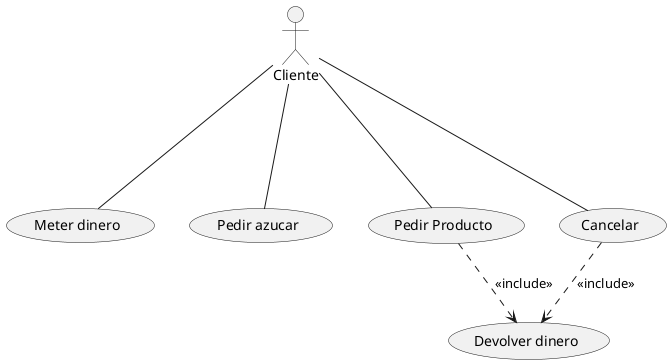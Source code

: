 @startuml
'https://plantuml.com/use-case-diagram

:Cliente: as Cliente

Cliente --- (Meter dinero)
Cliente --- (Pedir azucar)
Cliente --- (Pedir Producto)
Cliente --- (Cancelar)


(Pedir Producto)  ..> (Devolver dinero) :<<include>>
(Cancelar) ..> (Devolver dinero) :<<include>>




@enduml